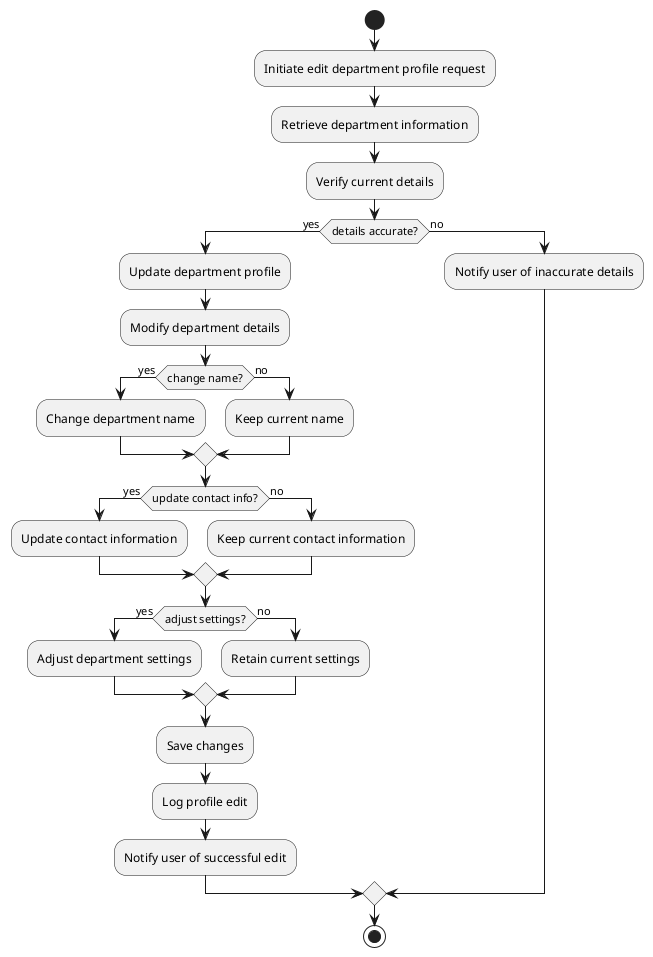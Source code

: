 @startuml "Edit department profile"
|User|
start

:Initiate edit department profile request;
:Retrieve department information;
:Verify current details;
if (details accurate?) then (yes)
  :Update department profile;
  :Modify department details;
  if (change name?) then (yes)
    :Change department name;
  else (no)
    :Keep current name;
  endif
  if (update contact info?) then (yes)
    :Update contact information;
  else (no)
    :Keep current contact information;
  endif
  if (adjust settings?) then (yes)
    :Adjust department settings;
  else (no)
    :Retain current settings;
  endif
  :Save changes;
  :Log profile edit;
  :Notify user of successful edit;
else (no)
  :Notify user of inaccurate details;
endif

|User|
stop
@enduml
